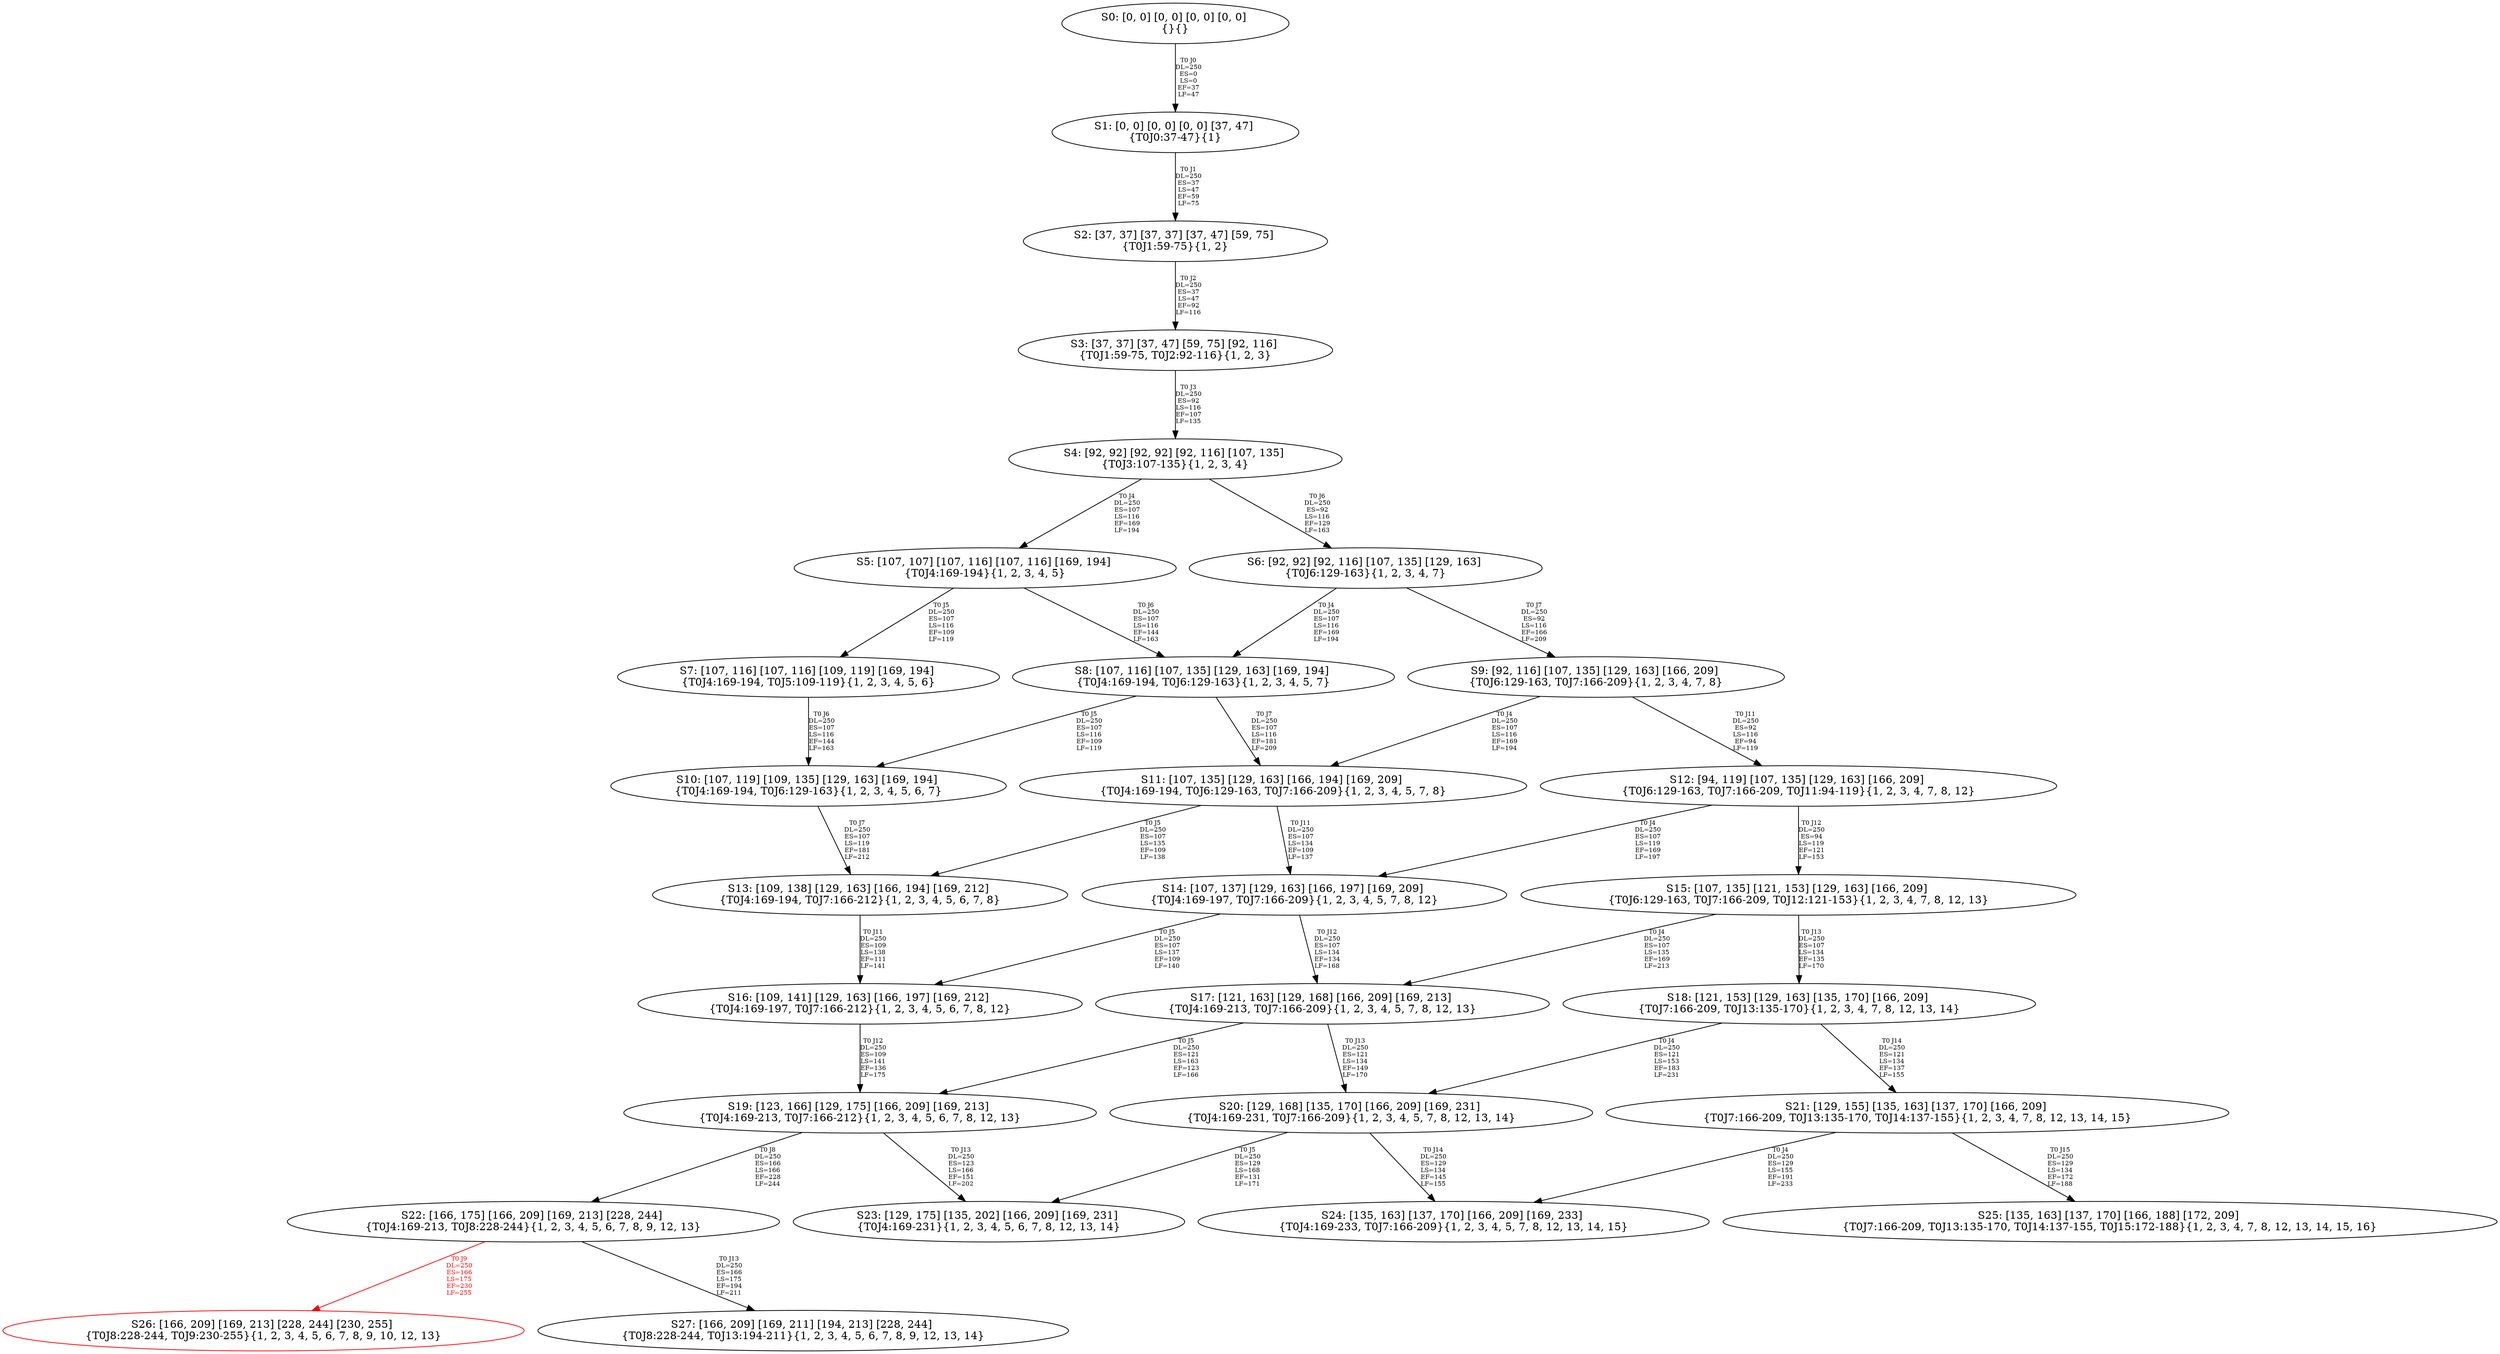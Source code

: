 digraph {
	S0[label="S0: [0, 0] [0, 0] [0, 0] [0, 0] \n{}{}"];
	S1[label="S1: [0, 0] [0, 0] [0, 0] [37, 47] \n{T0J0:37-47}{1}"];
	S2[label="S2: [37, 37] [37, 37] [37, 47] [59, 75] \n{T0J1:59-75}{1, 2}"];
	S3[label="S3: [37, 37] [37, 47] [59, 75] [92, 116] \n{T0J1:59-75, T0J2:92-116}{1, 2, 3}"];
	S4[label="S4: [92, 92] [92, 92] [92, 116] [107, 135] \n{T0J3:107-135}{1, 2, 3, 4}"];
	S5[label="S5: [107, 107] [107, 116] [107, 116] [169, 194] \n{T0J4:169-194}{1, 2, 3, 4, 5}"];
	S6[label="S6: [92, 92] [92, 116] [107, 135] [129, 163] \n{T0J6:129-163}{1, 2, 3, 4, 7}"];
	S7[label="S7: [107, 116] [107, 116] [109, 119] [169, 194] \n{T0J4:169-194, T0J5:109-119}{1, 2, 3, 4, 5, 6}"];
	S8[label="S8: [107, 116] [107, 135] [129, 163] [169, 194] \n{T0J4:169-194, T0J6:129-163}{1, 2, 3, 4, 5, 7}"];
	S9[label="S9: [92, 116] [107, 135] [129, 163] [166, 209] \n{T0J6:129-163, T0J7:166-209}{1, 2, 3, 4, 7, 8}"];
	S10[label="S10: [107, 119] [109, 135] [129, 163] [169, 194] \n{T0J4:169-194, T0J6:129-163}{1, 2, 3, 4, 5, 6, 7}"];
	S11[label="S11: [107, 135] [129, 163] [166, 194] [169, 209] \n{T0J4:169-194, T0J6:129-163, T0J7:166-209}{1, 2, 3, 4, 5, 7, 8}"];
	S12[label="S12: [94, 119] [107, 135] [129, 163] [166, 209] \n{T0J6:129-163, T0J7:166-209, T0J11:94-119}{1, 2, 3, 4, 7, 8, 12}"];
	S13[label="S13: [109, 138] [129, 163] [166, 194] [169, 212] \n{T0J4:169-194, T0J7:166-212}{1, 2, 3, 4, 5, 6, 7, 8}"];
	S14[label="S14: [107, 137] [129, 163] [166, 197] [169, 209] \n{T0J4:169-197, T0J7:166-209}{1, 2, 3, 4, 5, 7, 8, 12}"];
	S15[label="S15: [107, 135] [121, 153] [129, 163] [166, 209] \n{T0J6:129-163, T0J7:166-209, T0J12:121-153}{1, 2, 3, 4, 7, 8, 12, 13}"];
	S16[label="S16: [109, 141] [129, 163] [166, 197] [169, 212] \n{T0J4:169-197, T0J7:166-212}{1, 2, 3, 4, 5, 6, 7, 8, 12}"];
	S17[label="S17: [121, 163] [129, 168] [166, 209] [169, 213] \n{T0J4:169-213, T0J7:166-209}{1, 2, 3, 4, 5, 7, 8, 12, 13}"];
	S18[label="S18: [121, 153] [129, 163] [135, 170] [166, 209] \n{T0J7:166-209, T0J13:135-170}{1, 2, 3, 4, 7, 8, 12, 13, 14}"];
	S19[label="S19: [123, 166] [129, 175] [166, 209] [169, 213] \n{T0J4:169-213, T0J7:166-212}{1, 2, 3, 4, 5, 6, 7, 8, 12, 13}"];
	S20[label="S20: [129, 168] [135, 170] [166, 209] [169, 231] \n{T0J4:169-231, T0J7:166-209}{1, 2, 3, 4, 5, 7, 8, 12, 13, 14}"];
	S21[label="S21: [129, 155] [135, 163] [137, 170] [166, 209] \n{T0J7:166-209, T0J13:135-170, T0J14:137-155}{1, 2, 3, 4, 7, 8, 12, 13, 14, 15}"];
	S22[label="S22: [166, 175] [166, 209] [169, 213] [228, 244] \n{T0J4:169-213, T0J8:228-244}{1, 2, 3, 4, 5, 6, 7, 8, 9, 12, 13}"];
	S23[label="S23: [129, 175] [135, 202] [166, 209] [169, 231] \n{T0J4:169-231}{1, 2, 3, 4, 5, 6, 7, 8, 12, 13, 14}"];
	S24[label="S24: [135, 163] [137, 170] [166, 209] [169, 233] \n{T0J4:169-233, T0J7:166-209}{1, 2, 3, 4, 5, 7, 8, 12, 13, 14, 15}"];
	S25[label="S25: [135, 163] [137, 170] [166, 188] [172, 209] \n{T0J7:166-209, T0J13:135-170, T0J14:137-155, T0J15:172-188}{1, 2, 3, 4, 7, 8, 12, 13, 14, 15, 16}"];
	S26[label="S26: [166, 209] [169, 213] [228, 244] [230, 255] \n{T0J8:228-244, T0J9:230-255}{1, 2, 3, 4, 5, 6, 7, 8, 9, 10, 12, 13}"];
	S27[label="S27: [166, 209] [169, 211] [194, 213] [228, 244] \n{T0J8:228-244, T0J13:194-211}{1, 2, 3, 4, 5, 6, 7, 8, 9, 12, 13, 14}"];
	S0 -> S1[label="T0 J0\nDL=250\nES=0\nLS=0\nEF=37\nLF=47",fontsize=8];
	S1 -> S2[label="T0 J1\nDL=250\nES=37\nLS=47\nEF=59\nLF=75",fontsize=8];
	S2 -> S3[label="T0 J2\nDL=250\nES=37\nLS=47\nEF=92\nLF=116",fontsize=8];
	S3 -> S4[label="T0 J3\nDL=250\nES=92\nLS=116\nEF=107\nLF=135",fontsize=8];
	S4 -> S5[label="T0 J4\nDL=250\nES=107\nLS=116\nEF=169\nLF=194",fontsize=8];
	S4 -> S6[label="T0 J6\nDL=250\nES=92\nLS=116\nEF=129\nLF=163",fontsize=8];
	S5 -> S7[label="T0 J5\nDL=250\nES=107\nLS=116\nEF=109\nLF=119",fontsize=8];
	S5 -> S8[label="T0 J6\nDL=250\nES=107\nLS=116\nEF=144\nLF=163",fontsize=8];
	S6 -> S8[label="T0 J4\nDL=250\nES=107\nLS=116\nEF=169\nLF=194",fontsize=8];
	S6 -> S9[label="T0 J7\nDL=250\nES=92\nLS=116\nEF=166\nLF=209",fontsize=8];
	S7 -> S10[label="T0 J6\nDL=250\nES=107\nLS=116\nEF=144\nLF=163",fontsize=8];
	S8 -> S10[label="T0 J5\nDL=250\nES=107\nLS=116\nEF=109\nLF=119",fontsize=8];
	S8 -> S11[label="T0 J7\nDL=250\nES=107\nLS=116\nEF=181\nLF=209",fontsize=8];
	S9 -> S11[label="T0 J4\nDL=250\nES=107\nLS=116\nEF=169\nLF=194",fontsize=8];
	S9 -> S12[label="T0 J11\nDL=250\nES=92\nLS=116\nEF=94\nLF=119",fontsize=8];
	S10 -> S13[label="T0 J7\nDL=250\nES=107\nLS=119\nEF=181\nLF=212",fontsize=8];
	S11 -> S13[label="T0 J5\nDL=250\nES=107\nLS=135\nEF=109\nLF=138",fontsize=8];
	S11 -> S14[label="T0 J11\nDL=250\nES=107\nLS=134\nEF=109\nLF=137",fontsize=8];
	S12 -> S14[label="T0 J4\nDL=250\nES=107\nLS=119\nEF=169\nLF=197",fontsize=8];
	S12 -> S15[label="T0 J12\nDL=250\nES=94\nLS=119\nEF=121\nLF=153",fontsize=8];
	S13 -> S16[label="T0 J11\nDL=250\nES=109\nLS=138\nEF=111\nLF=141",fontsize=8];
	S14 -> S16[label="T0 J5\nDL=250\nES=107\nLS=137\nEF=109\nLF=140",fontsize=8];
	S14 -> S17[label="T0 J12\nDL=250\nES=107\nLS=134\nEF=134\nLF=168",fontsize=8];
	S15 -> S17[label="T0 J4\nDL=250\nES=107\nLS=135\nEF=169\nLF=213",fontsize=8];
	S15 -> S18[label="T0 J13\nDL=250\nES=107\nLS=134\nEF=135\nLF=170",fontsize=8];
	S16 -> S19[label="T0 J12\nDL=250\nES=109\nLS=141\nEF=136\nLF=175",fontsize=8];
	S17 -> S19[label="T0 J5\nDL=250\nES=121\nLS=163\nEF=123\nLF=166",fontsize=8];
	S17 -> S20[label="T0 J13\nDL=250\nES=121\nLS=134\nEF=149\nLF=170",fontsize=8];
	S18 -> S20[label="T0 J4\nDL=250\nES=121\nLS=153\nEF=183\nLF=231",fontsize=8];
	S18 -> S21[label="T0 J14\nDL=250\nES=121\nLS=134\nEF=137\nLF=155",fontsize=8];
	S19 -> S22[label="T0 J8\nDL=250\nES=166\nLS=166\nEF=228\nLF=244",fontsize=8];
	S19 -> S23[label="T0 J13\nDL=250\nES=123\nLS=166\nEF=151\nLF=202",fontsize=8];
	S20 -> S23[label="T0 J5\nDL=250\nES=129\nLS=168\nEF=131\nLF=171",fontsize=8];
	S20 -> S24[label="T0 J14\nDL=250\nES=129\nLS=134\nEF=145\nLF=155",fontsize=8];
	S21 -> S24[label="T0 J4\nDL=250\nES=129\nLS=155\nEF=191\nLF=233",fontsize=8];
	S21 -> S25[label="T0 J15\nDL=250\nES=129\nLS=134\nEF=172\nLF=188",fontsize=8];
	S22 -> S26[label="T0 J9\nDL=250\nES=166\nLS=175\nEF=230\nLF=255",color=Red,fontcolor=Red,fontsize=8];
S26[color=Red];
	S22 -> S27[label="T0 J13\nDL=250\nES=166\nLS=175\nEF=194\nLF=211",fontsize=8];
}
